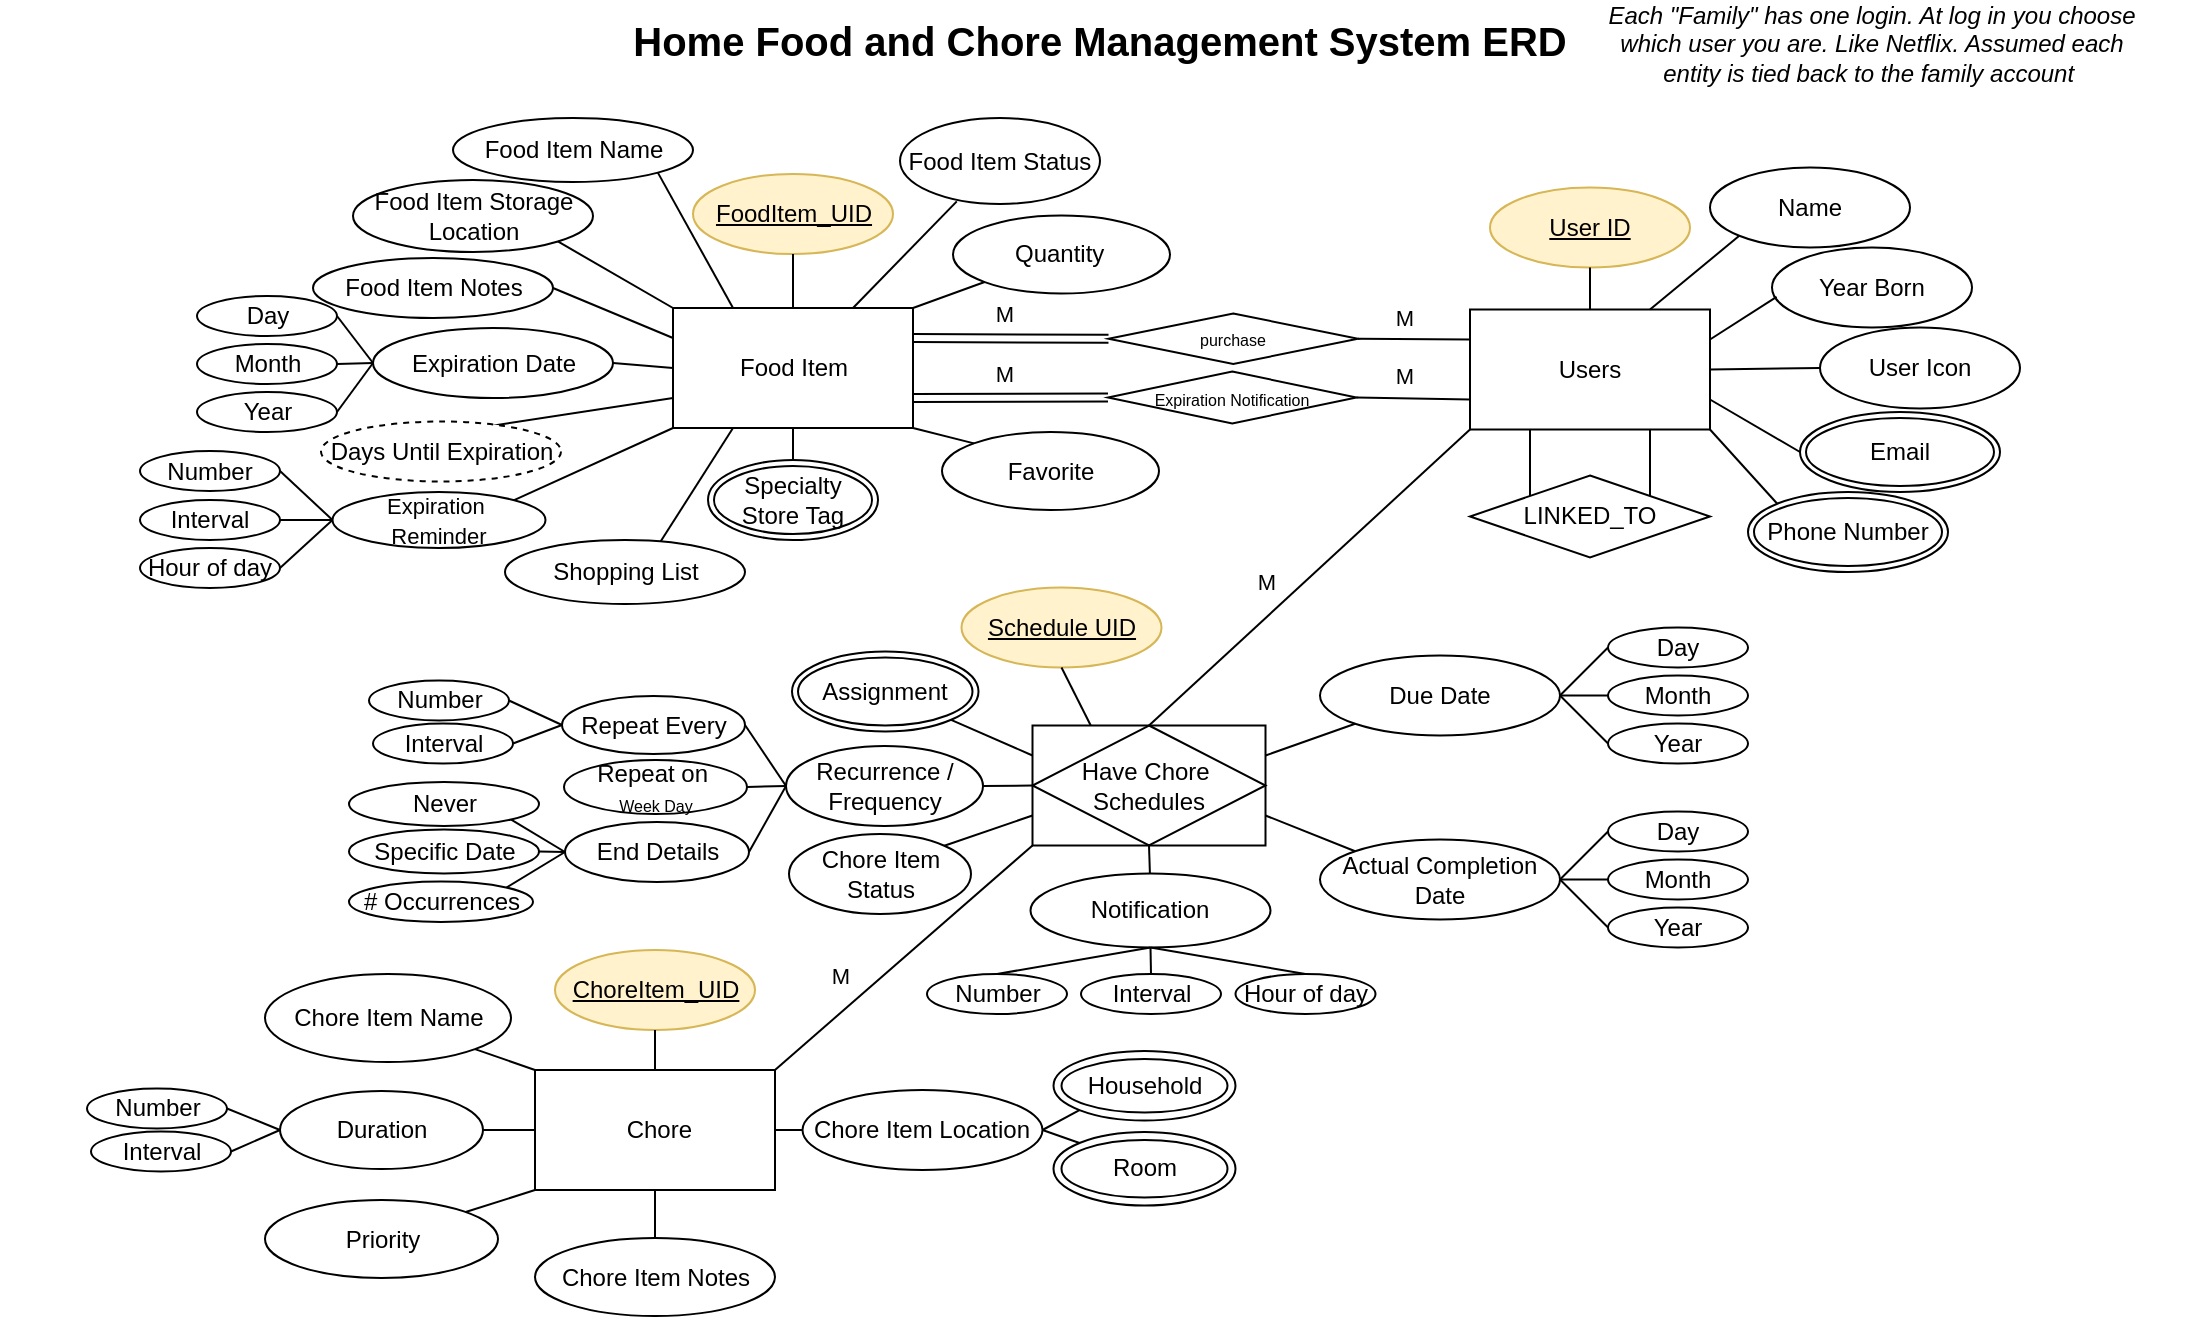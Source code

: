 <mxfile version="26.0.16">
  <diagram id="R2lEEEUBdFMjLlhIrx00" name="Page-1">
    <mxGraphModel dx="1320" dy="673" grid="1" gridSize="10" guides="1" tooltips="1" connect="1" arrows="1" fold="1" page="1" pageScale="1" pageWidth="1100" pageHeight="850" math="0" shadow="0" extFonts="Permanent Marker^https://fonts.googleapis.com/css?family=Permanent+Marker">
      <root>
        <mxCell id="0" />
        <mxCell id="1" parent="0" />
        <mxCell id="Y8iWRsaKwTW52933uygh-1" value="Home Food and Chore Management System ERD" style="text;whiteSpace=wrap;fontStyle=1;fontSize=20;align=center;" vertex="1" parent="1">
          <mxGeometry y="20" width="1100" height="40" as="geometry" />
        </mxCell>
        <mxCell id="Y8iWRsaKwTW52933uygh-3" value="&amp;nbsp;Chore" style="rounded=0;whiteSpace=wrap;html=1;" vertex="1" parent="1">
          <mxGeometry x="267.5" y="553" width="120" height="60" as="geometry" />
        </mxCell>
        <mxCell id="Y8iWRsaKwTW52933uygh-4" value="Expiration Date" style="ellipse;whiteSpace=wrap;html=1;" vertex="1" parent="1">
          <mxGeometry x="186.5" y="182" width="120" height="35" as="geometry" />
        </mxCell>
        <mxCell id="Y8iWRsaKwTW52933uygh-5" value="Day" style="ellipse;whiteSpace=wrap;html=1;" vertex="1" parent="1">
          <mxGeometry x="98.5" y="166" width="70" height="20" as="geometry" />
        </mxCell>
        <mxCell id="Y8iWRsaKwTW52933uygh-6" value="Month" style="ellipse;whiteSpace=wrap;html=1;" vertex="1" parent="1">
          <mxGeometry x="98.5" y="190" width="70" height="20" as="geometry" />
        </mxCell>
        <mxCell id="Y8iWRsaKwTW52933uygh-7" value="Year" style="ellipse;whiteSpace=wrap;html=1;" vertex="1" parent="1">
          <mxGeometry x="98.5" y="214" width="70" height="20" as="geometry" />
        </mxCell>
        <mxCell id="Y8iWRsaKwTW52933uygh-11" value="" style="endArrow=none;html=1;rounded=0;exitX=0;exitY=0.5;exitDx=0;exitDy=0;entryX=1;entryY=0.5;entryDx=0;entryDy=0;" edge="1" parent="1" source="Y8iWRsaKwTW52933uygh-4" target="Y8iWRsaKwTW52933uygh-5">
          <mxGeometry width="50" height="50" relative="1" as="geometry">
            <mxPoint x="16.5" y="237" as="sourcePoint" />
            <mxPoint x="36.5" y="222" as="targetPoint" />
          </mxGeometry>
        </mxCell>
        <mxCell id="Y8iWRsaKwTW52933uygh-12" value="" style="endArrow=none;html=1;rounded=0;exitX=0;exitY=0.5;exitDx=0;exitDy=0;entryX=1;entryY=0.5;entryDx=0;entryDy=0;" edge="1" parent="1" source="Y8iWRsaKwTW52933uygh-4" target="Y8iWRsaKwTW52933uygh-7">
          <mxGeometry width="50" height="50" relative="1" as="geometry">
            <mxPoint x="-3.5" y="287" as="sourcePoint" />
            <mxPoint x="16.5" y="262" as="targetPoint" />
          </mxGeometry>
        </mxCell>
        <mxCell id="Y8iWRsaKwTW52933uygh-13" value="" style="endArrow=none;html=1;rounded=0;exitX=0;exitY=0.5;exitDx=0;exitDy=0;entryX=1;entryY=0.5;entryDx=0;entryDy=0;" edge="1" parent="1" source="Y8iWRsaKwTW52933uygh-4" target="Y8iWRsaKwTW52933uygh-6">
          <mxGeometry width="50" height="50" relative="1" as="geometry">
            <mxPoint x="36.5" y="262" as="sourcePoint" />
            <mxPoint x="56.5" y="237" as="targetPoint" />
          </mxGeometry>
        </mxCell>
        <mxCell id="Y8iWRsaKwTW52933uygh-14" value="Food Item Storage Location" style="ellipse;whiteSpace=wrap;html=1;" vertex="1" parent="1">
          <mxGeometry x="176.5" y="108" width="120" height="36" as="geometry" />
        </mxCell>
        <mxCell id="Y8iWRsaKwTW52933uygh-15" value="Food Item Name" style="ellipse;whiteSpace=wrap;html=1;" vertex="1" parent="1">
          <mxGeometry x="226.5" y="77" width="120" height="32" as="geometry" />
        </mxCell>
        <mxCell id="Y8iWRsaKwTW52933uygh-16" value="Food Item" style="rounded=0;whiteSpace=wrap;html=1;" vertex="1" parent="1">
          <mxGeometry x="336.5" y="172" width="120" height="60" as="geometry" />
        </mxCell>
        <mxCell id="Y8iWRsaKwTW52933uygh-17" value="Food Item Status" style="ellipse;whiteSpace=wrap;html=1;" vertex="1" parent="1">
          <mxGeometry x="450" y="77" width="100" height="43" as="geometry" />
        </mxCell>
        <mxCell id="Y8iWRsaKwTW52933uygh-25" value="Chore Item Location" style="ellipse;whiteSpace=wrap;html=1;" vertex="1" parent="1">
          <mxGeometry x="401.25" y="563" width="120" height="40" as="geometry" />
        </mxCell>
        <mxCell id="Y8iWRsaKwTW52933uygh-26" value="Chore Item Name" style="ellipse;whiteSpace=wrap;html=1;" vertex="1" parent="1">
          <mxGeometry x="132.5" y="505" width="123" height="44" as="geometry" />
        </mxCell>
        <mxCell id="Y8iWRsaKwTW52933uygh-29" value="Recurrence / Frequency" style="ellipse;whiteSpace=wrap;html=1;" vertex="1" parent="1">
          <mxGeometry x="393" y="391" width="98.5" height="40" as="geometry" />
        </mxCell>
        <mxCell id="Y8iWRsaKwTW52933uygh-30" value="Chore Item Notes" style="ellipse;whiteSpace=wrap;html=1;" vertex="1" parent="1">
          <mxGeometry x="267.5" y="637" width="120" height="39" as="geometry" />
        </mxCell>
        <mxCell id="Y8iWRsaKwTW52933uygh-31" value="Food Item Notes" style="ellipse;whiteSpace=wrap;html=1;" vertex="1" parent="1">
          <mxGeometry x="156.5" y="147" width="120" height="30" as="geometry" />
        </mxCell>
        <mxCell id="Y8iWRsaKwTW52933uygh-35" value="FoodItem_UID" style="ellipse;whiteSpace=wrap;html=1;align=center;fontStyle=4;fillColor=#fff2cc;strokeColor=#d6b656;" vertex="1" parent="1">
          <mxGeometry x="346.5" y="105" width="100" height="40" as="geometry" />
        </mxCell>
        <mxCell id="Y8iWRsaKwTW52933uygh-38" value="Users" style="rounded=0;whiteSpace=wrap;html=1;" vertex="1" parent="1">
          <mxGeometry x="735" y="172.75" width="120" height="60" as="geometry" />
        </mxCell>
        <mxCell id="Y8iWRsaKwTW52933uygh-39" value="Name" style="ellipse;whiteSpace=wrap;html=1;" vertex="1" parent="1">
          <mxGeometry x="855" y="101.75" width="100" height="40" as="geometry" />
        </mxCell>
        <mxCell id="Y8iWRsaKwTW52933uygh-43" value="Year Born" style="ellipse;whiteSpace=wrap;html=1;" vertex="1" parent="1">
          <mxGeometry x="886" y="141.75" width="100" height="40" as="geometry" />
        </mxCell>
        <mxCell id="Y8iWRsaKwTW52933uygh-46" value="Phone Number" style="ellipse;shape=doubleEllipse;margin=3;whiteSpace=wrap;html=1;align=center;" vertex="1" parent="1">
          <mxGeometry x="874" y="264" width="100" height="40" as="geometry" />
        </mxCell>
        <mxCell id="Y8iWRsaKwTW52933uygh-47" value="Email" style="ellipse;shape=doubleEllipse;margin=3;whiteSpace=wrap;html=1;align=center;" vertex="1" parent="1">
          <mxGeometry x="900" y="224" width="100" height="40" as="geometry" />
        </mxCell>
        <mxCell id="Y8iWRsaKwTW52933uygh-50" value="&lt;u&gt;User ID&lt;/u&gt;" style="ellipse;whiteSpace=wrap;html=1;align=center;fillColor=#fff2cc;strokeColor=#d6b656;" vertex="1" parent="1">
          <mxGeometry x="745" y="111.75" width="100" height="40" as="geometry" />
        </mxCell>
        <mxCell id="Y8iWRsaKwTW52933uygh-53" value="" style="endArrow=none;html=1;rounded=0;exitX=0;exitY=0;exitDx=0;exitDy=0;entryX=1;entryY=1;entryDx=0;entryDy=0;" edge="1" parent="1" source="Y8iWRsaKwTW52933uygh-46" target="Y8iWRsaKwTW52933uygh-38">
          <mxGeometry width="50" height="50" relative="1" as="geometry">
            <mxPoint x="675" y="298.75" as="sourcePoint" />
            <mxPoint x="855" y="225.75" as="targetPoint" />
          </mxGeometry>
        </mxCell>
        <mxCell id="Y8iWRsaKwTW52933uygh-55" value="" style="endArrow=none;html=1;rounded=0;entryX=0.5;entryY=1;entryDx=0;entryDy=0;exitX=0.5;exitY=0;exitDx=0;exitDy=0;" edge="1" parent="1" source="Y8iWRsaKwTW52933uygh-38" target="Y8iWRsaKwTW52933uygh-50">
          <mxGeometry width="50" height="50" relative="1" as="geometry">
            <mxPoint x="665" y="218.75" as="sourcePoint" />
            <mxPoint x="715" y="168.75" as="targetPoint" />
          </mxGeometry>
        </mxCell>
        <mxCell id="Y8iWRsaKwTW52933uygh-56" value="" style="endArrow=none;html=1;rounded=0;entryX=0;entryY=1;entryDx=0;entryDy=0;exitX=0.75;exitY=0;exitDx=0;exitDy=0;" edge="1" parent="1" source="Y8iWRsaKwTW52933uygh-38" target="Y8iWRsaKwTW52933uygh-39">
          <mxGeometry width="50" height="50" relative="1" as="geometry">
            <mxPoint x="805" y="183.75" as="sourcePoint" />
            <mxPoint x="805" y="158.75" as="targetPoint" />
          </mxGeometry>
        </mxCell>
        <mxCell id="Y8iWRsaKwTW52933uygh-57" value="" style="endArrow=none;html=1;rounded=0;entryX=0.023;entryY=0.618;entryDx=0;entryDy=0;exitX=1;exitY=0.25;exitDx=0;exitDy=0;entryPerimeter=0;" edge="1" parent="1" source="Y8iWRsaKwTW52933uygh-38" target="Y8iWRsaKwTW52933uygh-43">
          <mxGeometry width="50" height="50" relative="1" as="geometry">
            <mxPoint x="815" y="193.75" as="sourcePoint" />
            <mxPoint x="815" y="168.75" as="targetPoint" />
          </mxGeometry>
        </mxCell>
        <mxCell id="Y8iWRsaKwTW52933uygh-59" value="" style="endArrow=none;html=1;rounded=0;entryX=0;entryY=0.5;entryDx=0;entryDy=0;exitX=1;exitY=0.75;exitDx=0;exitDy=0;" edge="1" parent="1" source="Y8iWRsaKwTW52933uygh-38" target="Y8iWRsaKwTW52933uygh-47">
          <mxGeometry width="50" height="50" relative="1" as="geometry">
            <mxPoint x="835" y="213.75" as="sourcePoint" />
            <mxPoint x="835" y="188.75" as="targetPoint" />
            <Array as="points" />
          </mxGeometry>
        </mxCell>
        <mxCell id="Y8iWRsaKwTW52933uygh-61" value="&lt;font style=&quot;font-size: 8px;&quot;&gt;purchase&lt;/font&gt;" style="shape=rhombus;perimeter=rhombusPerimeter;whiteSpace=wrap;html=1;align=center;" vertex="1" parent="1">
          <mxGeometry x="554.25" y="174.75" width="124.75" height="25.25" as="geometry" />
        </mxCell>
        <mxCell id="Y8iWRsaKwTW52933uygh-62" value="Quantity&amp;nbsp;" style="ellipse;whiteSpace=wrap;html=1;" vertex="1" parent="1">
          <mxGeometry x="476.5" y="125.75" width="108.5" height="39" as="geometry" />
        </mxCell>
        <mxCell id="Y8iWRsaKwTW52933uygh-63" value="" style="endArrow=none;html=1;rounded=0;entryX=1;entryY=1;entryDx=0;entryDy=0;exitX=0.25;exitY=0;exitDx=0;exitDy=0;" edge="1" parent="1" source="Y8iWRsaKwTW52933uygh-16" target="Y8iWRsaKwTW52933uygh-15">
          <mxGeometry width="50" height="50" relative="1" as="geometry">
            <mxPoint x="-53.5" y="227" as="sourcePoint" />
            <mxPoint x="-3.5" y="177" as="targetPoint" />
          </mxGeometry>
        </mxCell>
        <mxCell id="Y8iWRsaKwTW52933uygh-64" value="" style="endArrow=none;html=1;rounded=0;entryX=0.5;entryY=1;entryDx=0;entryDy=0;exitX=0.5;exitY=0;exitDx=0;exitDy=0;" edge="1" parent="1" source="Y8iWRsaKwTW52933uygh-16" target="Y8iWRsaKwTW52933uygh-35">
          <mxGeometry width="50" height="50" relative="1" as="geometry">
            <mxPoint x="396.5" y="170" as="sourcePoint" />
            <mxPoint x="396.5" y="145" as="targetPoint" />
          </mxGeometry>
        </mxCell>
        <mxCell id="Y8iWRsaKwTW52933uygh-65" value="" style="endArrow=none;html=1;rounded=0;entryX=1;entryY=0.5;entryDx=0;entryDy=0;exitX=0;exitY=0.5;exitDx=0;exitDy=0;" edge="1" parent="1" source="Y8iWRsaKwTW52933uygh-16" target="Y8iWRsaKwTW52933uygh-4">
          <mxGeometry width="50" height="50" relative="1" as="geometry">
            <mxPoint x="36.5" y="247" as="sourcePoint" />
            <mxPoint x="86.5" y="197" as="targetPoint" />
          </mxGeometry>
        </mxCell>
        <mxCell id="Y8iWRsaKwTW52933uygh-66" value="" style="endArrow=none;html=1;rounded=0;entryX=0.284;entryY=0.969;entryDx=0;entryDy=0;exitX=0.75;exitY=0;exitDx=0;exitDy=0;entryPerimeter=0;" edge="1" parent="1" source="Y8iWRsaKwTW52933uygh-16" target="Y8iWRsaKwTW52933uygh-17">
          <mxGeometry width="50" height="50" relative="1" as="geometry">
            <mxPoint x="456.5" y="167" as="sourcePoint" />
            <mxPoint x="446.5" y="257" as="targetPoint" />
          </mxGeometry>
        </mxCell>
        <mxCell id="Y8iWRsaKwTW52933uygh-67" value="" style="endArrow=none;html=1;rounded=0;exitX=1;exitY=0.5;exitDx=0;exitDy=0;entryX=0;entryY=0.25;entryDx=0;entryDy=0;" edge="1" parent="1" source="Y8iWRsaKwTW52933uygh-31" target="Y8iWRsaKwTW52933uygh-16">
          <mxGeometry width="50" height="50" relative="1" as="geometry">
            <mxPoint x="256.5" y="327" as="sourcePoint" />
            <mxPoint x="306.5" y="277" as="targetPoint" />
          </mxGeometry>
        </mxCell>
        <mxCell id="Y8iWRsaKwTW52933uygh-68" value="" style="endArrow=none;html=1;rounded=0;exitX=1;exitY=1;exitDx=0;exitDy=0;entryX=0;entryY=0;entryDx=0;entryDy=0;" edge="1" parent="1" source="Y8iWRsaKwTW52933uygh-14" target="Y8iWRsaKwTW52933uygh-16">
          <mxGeometry width="50" height="50" relative="1" as="geometry">
            <mxPoint x="246.5" y="317" as="sourcePoint" />
            <mxPoint x="296.5" y="267" as="targetPoint" />
          </mxGeometry>
        </mxCell>
        <mxCell id="Y8iWRsaKwTW52933uygh-71" value="ChoreItem_UID" style="ellipse;whiteSpace=wrap;html=1;align=center;fontStyle=4;fillColor=#fff2cc;strokeColor=#d6b656;" vertex="1" parent="1">
          <mxGeometry x="277.5" y="493" width="100" height="40" as="geometry" />
        </mxCell>
        <mxCell id="Y8iWRsaKwTW52933uygh-72" value="" style="endArrow=none;html=1;rounded=0;entryX=0.5;entryY=1;entryDx=0;entryDy=0;" edge="1" parent="1" source="Y8iWRsaKwTW52933uygh-3" target="Y8iWRsaKwTW52933uygh-71">
          <mxGeometry width="50" height="50" relative="1" as="geometry">
            <mxPoint x="12.5" y="625" as="sourcePoint" />
            <mxPoint x="62.5" y="575" as="targetPoint" />
          </mxGeometry>
        </mxCell>
        <mxCell id="Y8iWRsaKwTW52933uygh-74" value="Due Date" style="ellipse;whiteSpace=wrap;html=1;" vertex="1" parent="1">
          <mxGeometry x="660" y="345.75" width="120" height="40" as="geometry" />
        </mxCell>
        <mxCell id="Y8iWRsaKwTW52933uygh-75" value="Day" style="ellipse;whiteSpace=wrap;html=1;" vertex="1" parent="1">
          <mxGeometry x="804" y="331.75" width="70" height="20" as="geometry" />
        </mxCell>
        <mxCell id="Y8iWRsaKwTW52933uygh-76" value="Month" style="ellipse;whiteSpace=wrap;html=1;" vertex="1" parent="1">
          <mxGeometry x="804" y="355.75" width="70" height="20" as="geometry" />
        </mxCell>
        <mxCell id="Y8iWRsaKwTW52933uygh-77" value="Year" style="ellipse;whiteSpace=wrap;html=1;" vertex="1" parent="1">
          <mxGeometry x="804" y="379.75" width="70" height="20" as="geometry" />
        </mxCell>
        <mxCell id="Y8iWRsaKwTW52933uygh-78" value="" style="endArrow=none;html=1;rounded=0;exitX=1;exitY=0.5;exitDx=0;exitDy=0;entryX=0;entryY=0.5;entryDx=0;entryDy=0;" edge="1" parent="1" source="Y8iWRsaKwTW52933uygh-74" target="Y8iWRsaKwTW52933uygh-75">
          <mxGeometry width="50" height="50" relative="1" as="geometry">
            <mxPoint x="723" y="449" as="sourcePoint" />
            <mxPoint x="573" y="429" as="targetPoint" />
          </mxGeometry>
        </mxCell>
        <mxCell id="Y8iWRsaKwTW52933uygh-79" value="" style="endArrow=none;html=1;rounded=0;entryX=0;entryY=0.5;entryDx=0;entryDy=0;exitX=1;exitY=0.5;exitDx=0;exitDy=0;" edge="1" parent="1" source="Y8iWRsaKwTW52933uygh-74" target="Y8iWRsaKwTW52933uygh-77">
          <mxGeometry width="50" height="50" relative="1" as="geometry">
            <mxPoint x="723.5" y="488" as="sourcePoint" />
            <mxPoint x="553" y="469" as="targetPoint" />
          </mxGeometry>
        </mxCell>
        <mxCell id="Y8iWRsaKwTW52933uygh-80" value="" style="endArrow=none;html=1;rounded=0;exitX=1;exitY=0.5;exitDx=0;exitDy=0;entryX=0;entryY=0.5;entryDx=0;entryDy=0;" edge="1" parent="1" source="Y8iWRsaKwTW52933uygh-74" target="Y8iWRsaKwTW52933uygh-76">
          <mxGeometry width="50" height="50" relative="1" as="geometry">
            <mxPoint x="723" y="449" as="sourcePoint" />
            <mxPoint x="593" y="444" as="targetPoint" />
          </mxGeometry>
        </mxCell>
        <mxCell id="Y8iWRsaKwTW52933uygh-81" value="" style="endArrow=none;html=1;rounded=0;entryX=0;entryY=0;entryDx=0;entryDy=0;exitX=1;exitY=1;exitDx=0;exitDy=0;" edge="1" parent="1" source="Y8iWRsaKwTW52933uygh-26" target="Y8iWRsaKwTW52933uygh-3">
          <mxGeometry width="50" height="50" relative="1" as="geometry">
            <mxPoint x="32.5" y="615" as="sourcePoint" />
            <mxPoint x="82.5" y="565" as="targetPoint" />
          </mxGeometry>
        </mxCell>
        <mxCell id="Y8iWRsaKwTW52933uygh-82" value="" style="endArrow=none;html=1;rounded=0;entryX=0;entryY=0.5;entryDx=0;entryDy=0;exitX=1;exitY=0.5;exitDx=0;exitDy=0;" edge="1" parent="1" source="Y8iWRsaKwTW52933uygh-205" target="Y8iWRsaKwTW52933uygh-3">
          <mxGeometry width="50" height="50" relative="1" as="geometry">
            <mxPoint x="222.5" y="605" as="sourcePoint" />
            <mxPoint x="92.5" y="575" as="targetPoint" />
          </mxGeometry>
        </mxCell>
        <mxCell id="Y8iWRsaKwTW52933uygh-83" value="" style="endArrow=none;html=1;rounded=0;entryX=0;entryY=1;entryDx=0;entryDy=0;" edge="1" parent="1" source="Y8iWRsaKwTW52933uygh-214" target="Y8iWRsaKwTW52933uygh-3">
          <mxGeometry width="50" height="50" relative="1" as="geometry">
            <mxPoint x="222.5" y="654.5" as="sourcePoint" />
            <mxPoint x="272.5" y="655" as="targetPoint" />
          </mxGeometry>
        </mxCell>
        <mxCell id="Y8iWRsaKwTW52933uygh-106" value="Specialty Store Tag" style="ellipse;shape=doubleEllipse;margin=3;whiteSpace=wrap;html=1;align=center;" vertex="1" parent="1">
          <mxGeometry x="354" y="248" width="85" height="40" as="geometry" />
        </mxCell>
        <mxCell id="Y8iWRsaKwTW52933uygh-110" value="LINKED_TO" style="shape=rhombus;perimeter=rhombusPerimeter;whiteSpace=wrap;html=1;align=center;" vertex="1" parent="1">
          <mxGeometry x="735" y="255.75" width="120" height="41" as="geometry" />
        </mxCell>
        <mxCell id="Y8iWRsaKwTW52933uygh-111" value="" style="endArrow=none;html=1;rounded=0;entryX=0.25;entryY=1;entryDx=0;entryDy=0;exitX=0;exitY=0;exitDx=0;exitDy=0;" edge="1" parent="1" source="Y8iWRsaKwTW52933uygh-110" target="Y8iWRsaKwTW52933uygh-38">
          <mxGeometry width="50" height="50" relative="1" as="geometry">
            <mxPoint x="675" y="391.75" as="sourcePoint" />
            <mxPoint x="725" y="341.75" as="targetPoint" />
          </mxGeometry>
        </mxCell>
        <mxCell id="Y8iWRsaKwTW52933uygh-112" value="" style="endArrow=none;html=1;rounded=0;entryX=0.75;entryY=1;entryDx=0;entryDy=0;exitX=1;exitY=0;exitDx=0;exitDy=0;" edge="1" parent="1" source="Y8iWRsaKwTW52933uygh-110" target="Y8iWRsaKwTW52933uygh-38">
          <mxGeometry width="50" height="50" relative="1" as="geometry">
            <mxPoint x="805" y="308.25" as="sourcePoint" />
            <mxPoint x="805" y="255.25" as="targetPoint" />
          </mxGeometry>
        </mxCell>
        <mxCell id="Y8iWRsaKwTW52933uygh-123" value="" style="endArrow=none;html=1;rounded=0;entryX=0;entryY=1;entryDx=0;entryDy=0;exitX=0.5;exitY=0;exitDx=0;exitDy=0;" edge="1" parent="1" source="Y8iWRsaKwTW52933uygh-135" target="Y8iWRsaKwTW52933uygh-38">
          <mxGeometry width="50" height="50" relative="1" as="geometry">
            <mxPoint x="644" y="329" as="sourcePoint" />
            <mxPoint x="546.5" y="188" as="targetPoint" />
          </mxGeometry>
        </mxCell>
        <mxCell id="Y8iWRsaKwTW52933uygh-322" value="M" style="edgeLabel;html=1;align=center;verticalAlign=middle;resizable=0;points=[];" vertex="1" connectable="0" parent="Y8iWRsaKwTW52933uygh-123">
          <mxGeometry x="-0.209" y="2" relative="1" as="geometry">
            <mxPoint x="-4" y="-12" as="offset" />
          </mxGeometry>
        </mxCell>
        <mxCell id="Y8iWRsaKwTW52933uygh-125" value="" style="endArrow=none;html=1;rounded=0;entryX=0;entryY=0.25;entryDx=0;entryDy=0;exitX=1;exitY=0.5;exitDx=0;exitDy=0;" edge="1" parent="1" source="Y8iWRsaKwTW52933uygh-61" target="Y8iWRsaKwTW52933uygh-38">
          <mxGeometry width="50" height="50" relative="1" as="geometry">
            <mxPoint x="685" y="200.75" as="sourcePoint" />
            <mxPoint x="735" y="201.75" as="targetPoint" />
          </mxGeometry>
        </mxCell>
        <mxCell id="Y8iWRsaKwTW52933uygh-237" value="M" style="edgeLabel;html=1;align=center;verticalAlign=middle;resizable=0;points=[];" vertex="1" connectable="0" parent="Y8iWRsaKwTW52933uygh-125">
          <mxGeometry x="-0.184" y="1" relative="1" as="geometry">
            <mxPoint y="-10" as="offset" />
          </mxGeometry>
        </mxCell>
        <mxCell id="Y8iWRsaKwTW52933uygh-126" value="Repeat on&amp;nbsp;&lt;div&gt;&lt;font style=&quot;font-size: 8px;&quot;&gt;Week Day&lt;/font&gt;&lt;/div&gt;" style="ellipse;whiteSpace=wrap;html=1;" vertex="1" parent="1">
          <mxGeometry x="282" y="398" width="91.5" height="27" as="geometry" />
        </mxCell>
        <mxCell id="Y8iWRsaKwTW52933uygh-128" value="Assignment" style="ellipse;shape=doubleEllipse;margin=3;whiteSpace=wrap;html=1;align=center;" vertex="1" parent="1">
          <mxGeometry x="396" y="343.75" width="93.25" height="40" as="geometry" />
        </mxCell>
        <mxCell id="Y8iWRsaKwTW52933uygh-129" value="" style="endArrow=none;html=1;rounded=0;entryX=0;entryY=0.75;entryDx=0;entryDy=0;exitX=0.707;exitY=0.075;exitDx=0;exitDy=0;exitPerimeter=0;" edge="1" parent="1" source="Y8iWRsaKwTW52933uygh-329" target="Y8iWRsaKwTW52933uygh-16">
          <mxGeometry width="50" height="50" relative="1" as="geometry">
            <mxPoint x="250" y="230" as="sourcePoint" />
            <mxPoint x="546.5" y="267" as="targetPoint" />
          </mxGeometry>
        </mxCell>
        <mxCell id="Y8iWRsaKwTW52933uygh-130" value="" style="endArrow=none;html=1;rounded=0;entryX=0;entryY=1;entryDx=0;entryDy=0;exitX=1;exitY=0;exitDx=0;exitDy=0;" edge="1" parent="1" source="Y8iWRsaKwTW52933uygh-327" target="Y8iWRsaKwTW52933uygh-16">
          <mxGeometry width="50" height="50" relative="1" as="geometry">
            <mxPoint x="262.78" y="263.3" as="sourcePoint" />
            <mxPoint x="336.5" y="337" as="targetPoint" />
          </mxGeometry>
        </mxCell>
        <mxCell id="Y8iWRsaKwTW52933uygh-131" value="" style="endArrow=none;html=1;rounded=0;entryX=0.25;entryY=1;entryDx=0;entryDy=0;exitX=0.637;exitY=0.091;exitDx=0;exitDy=0;exitPerimeter=0;" edge="1" parent="1" source="Y8iWRsaKwTW52933uygh-350" target="Y8iWRsaKwTW52933uygh-16">
          <mxGeometry width="50" height="50" relative="1" as="geometry">
            <mxPoint x="318.395" y="288.61" as="sourcePoint" />
            <mxPoint x="446.5" y="277" as="targetPoint" />
          </mxGeometry>
        </mxCell>
        <mxCell id="Y8iWRsaKwTW52933uygh-132" value="" style="endArrow=none;html=1;rounded=0;exitX=0.5;exitY=0;exitDx=0;exitDy=0;entryX=0.5;entryY=1;entryDx=0;entryDy=0;" edge="1" parent="1" source="Y8iWRsaKwTW52933uygh-106" target="Y8iWRsaKwTW52933uygh-16">
          <mxGeometry width="50" height="50" relative="1" as="geometry">
            <mxPoint x="516.5" y="327" as="sourcePoint" />
            <mxPoint x="566.5" y="277" as="targetPoint" />
          </mxGeometry>
        </mxCell>
        <mxCell id="Y8iWRsaKwTW52933uygh-133" value="" style="endArrow=none;html=1;rounded=0;exitX=1;exitY=0;exitDx=0;exitDy=0;" edge="1" parent="1" source="Y8iWRsaKwTW52933uygh-16" target="Y8iWRsaKwTW52933uygh-62">
          <mxGeometry width="50" height="50" relative="1" as="geometry">
            <mxPoint x="526.5" y="237" as="sourcePoint" />
            <mxPoint x="576.5" y="187" as="targetPoint" />
          </mxGeometry>
        </mxCell>
        <mxCell id="Y8iWRsaKwTW52933uygh-135" value="Have Chore&amp;nbsp;&lt;div&gt;Schedules&lt;/div&gt;" style="shape=associativeEntity;whiteSpace=wrap;html=1;align=center;" vertex="1" parent="1">
          <mxGeometry x="516.25" y="380.75" width="116.5" height="60" as="geometry" />
        </mxCell>
        <mxCell id="Y8iWRsaKwTW52933uygh-139" value="" style="endArrow=none;html=1;rounded=0;entryX=0;entryY=1;entryDx=0;entryDy=0;exitX=1;exitY=0;exitDx=0;exitDy=0;" edge="1" parent="1" source="Y8iWRsaKwTW52933uygh-3" target="Y8iWRsaKwTW52933uygh-135">
          <mxGeometry width="50" height="50" relative="1" as="geometry">
            <mxPoint x="434" y="505" as="sourcePoint" />
            <mxPoint x="517.25" y="408.75" as="targetPoint" />
          </mxGeometry>
        </mxCell>
        <mxCell id="Y8iWRsaKwTW52933uygh-323" value="M" style="edgeLabel;html=1;align=center;verticalAlign=middle;resizable=0;points=[];" vertex="1" connectable="0" parent="Y8iWRsaKwTW52933uygh-139">
          <mxGeometry x="-0.253" relative="1" as="geometry">
            <mxPoint x="-16" y="-5" as="offset" />
          </mxGeometry>
        </mxCell>
        <mxCell id="Y8iWRsaKwTW52933uygh-156" value="Actual Completion Date" style="ellipse;whiteSpace=wrap;html=1;" vertex="1" parent="1">
          <mxGeometry x="660" y="437.75" width="120" height="40" as="geometry" />
        </mxCell>
        <mxCell id="Y8iWRsaKwTW52933uygh-157" value="Day" style="ellipse;whiteSpace=wrap;html=1;" vertex="1" parent="1">
          <mxGeometry x="804" y="423.75" width="70" height="20" as="geometry" />
        </mxCell>
        <mxCell id="Y8iWRsaKwTW52933uygh-158" value="Month" style="ellipse;whiteSpace=wrap;html=1;" vertex="1" parent="1">
          <mxGeometry x="804" y="447.75" width="70" height="20" as="geometry" />
        </mxCell>
        <mxCell id="Y8iWRsaKwTW52933uygh-159" value="Year" style="ellipse;whiteSpace=wrap;html=1;" vertex="1" parent="1">
          <mxGeometry x="804" y="471.75" width="70" height="20" as="geometry" />
        </mxCell>
        <mxCell id="Y8iWRsaKwTW52933uygh-160" value="" style="endArrow=none;html=1;rounded=0;exitX=1;exitY=0.5;exitDx=0;exitDy=0;entryX=0;entryY=0.5;entryDx=0;entryDy=0;" edge="1" parent="1" source="Y8iWRsaKwTW52933uygh-156" target="Y8iWRsaKwTW52933uygh-157">
          <mxGeometry width="50" height="50" relative="1" as="geometry">
            <mxPoint x="737.5" y="525.75" as="sourcePoint" />
            <mxPoint x="587.5" y="505.75" as="targetPoint" />
          </mxGeometry>
        </mxCell>
        <mxCell id="Y8iWRsaKwTW52933uygh-161" value="" style="endArrow=none;html=1;rounded=0;entryX=0;entryY=0.5;entryDx=0;entryDy=0;exitX=1;exitY=0.5;exitDx=0;exitDy=0;" edge="1" parent="1" source="Y8iWRsaKwTW52933uygh-156" target="Y8iWRsaKwTW52933uygh-159">
          <mxGeometry width="50" height="50" relative="1" as="geometry">
            <mxPoint x="738" y="564.75" as="sourcePoint" />
            <mxPoint x="567.5" y="545.75" as="targetPoint" />
          </mxGeometry>
        </mxCell>
        <mxCell id="Y8iWRsaKwTW52933uygh-162" value="" style="endArrow=none;html=1;rounded=0;exitX=1;exitY=0.5;exitDx=0;exitDy=0;entryX=0;entryY=0.5;entryDx=0;entryDy=0;" edge="1" parent="1" source="Y8iWRsaKwTW52933uygh-156" target="Y8iWRsaKwTW52933uygh-158">
          <mxGeometry width="50" height="50" relative="1" as="geometry">
            <mxPoint x="737.5" y="525.75" as="sourcePoint" />
            <mxPoint x="607.5" y="520.75" as="targetPoint" />
          </mxGeometry>
        </mxCell>
        <mxCell id="Y8iWRsaKwTW52933uygh-163" value="Repeat Every" style="ellipse;whiteSpace=wrap;html=1;" vertex="1" parent="1">
          <mxGeometry x="281" y="366" width="91.5" height="29" as="geometry" />
        </mxCell>
        <mxCell id="Y8iWRsaKwTW52933uygh-165" value="Number" style="ellipse;whiteSpace=wrap;html=1;" vertex="1" parent="1">
          <mxGeometry x="184.5" y="358.25" width="70" height="20" as="geometry" />
        </mxCell>
        <mxCell id="Y8iWRsaKwTW52933uygh-166" value="Interval" style="ellipse;whiteSpace=wrap;html=1;" vertex="1" parent="1">
          <mxGeometry x="186.5" y="379.75" width="70" height="20" as="geometry" />
        </mxCell>
        <mxCell id="Y8iWRsaKwTW52933uygh-167" value="" style="endArrow=none;html=1;rounded=0;entryX=0;entryY=0.5;entryDx=0;entryDy=0;exitX=1;exitY=0.5;exitDx=0;exitDy=0;" edge="1" parent="1" source="Y8iWRsaKwTW52933uygh-165" target="Y8iWRsaKwTW52933uygh-163">
          <mxGeometry width="50" height="50" relative="1" as="geometry">
            <mxPoint x="194" y="527" as="sourcePoint" />
            <mxPoint x="244" y="477" as="targetPoint" />
          </mxGeometry>
        </mxCell>
        <mxCell id="Y8iWRsaKwTW52933uygh-168" value="" style="endArrow=none;html=1;rounded=0;entryX=0;entryY=0.5;entryDx=0;entryDy=0;exitX=1;exitY=0.5;exitDx=0;exitDy=0;" edge="1" parent="1" source="Y8iWRsaKwTW52933uygh-166" target="Y8iWRsaKwTW52933uygh-163">
          <mxGeometry width="50" height="50" relative="1" as="geometry">
            <mxPoint x="274" y="507" as="sourcePoint" />
            <mxPoint x="324" y="457" as="targetPoint" />
          </mxGeometry>
        </mxCell>
        <mxCell id="Y8iWRsaKwTW52933uygh-169" value="" style="endArrow=none;html=1;rounded=0;entryX=0;entryY=0.5;entryDx=0;entryDy=0;exitX=1;exitY=0.5;exitDx=0;exitDy=0;" edge="1" parent="1" source="Y8iWRsaKwTW52933uygh-163" target="Y8iWRsaKwTW52933uygh-29">
          <mxGeometry width="50" height="50" relative="1" as="geometry">
            <mxPoint x="354" y="497" as="sourcePoint" />
            <mxPoint x="404" y="447" as="targetPoint" />
          </mxGeometry>
        </mxCell>
        <mxCell id="Y8iWRsaKwTW52933uygh-170" value="" style="endArrow=none;html=1;rounded=0;entryX=0;entryY=0.5;entryDx=0;entryDy=0;exitX=1;exitY=0.5;exitDx=0;exitDy=0;" edge="1" parent="1" source="Y8iWRsaKwTW52933uygh-126" target="Y8iWRsaKwTW52933uygh-29">
          <mxGeometry width="50" height="50" relative="1" as="geometry">
            <mxPoint x="284" y="507" as="sourcePoint" />
            <mxPoint x="334" y="457" as="targetPoint" />
          </mxGeometry>
        </mxCell>
        <mxCell id="Y8iWRsaKwTW52933uygh-171" value="End Details" style="ellipse;whiteSpace=wrap;html=1;" vertex="1" parent="1">
          <mxGeometry x="282.5" y="429" width="92" height="30" as="geometry" />
        </mxCell>
        <mxCell id="Y8iWRsaKwTW52933uygh-172" value="" style="endArrow=none;html=1;rounded=0;exitX=1;exitY=0.5;exitDx=0;exitDy=0;entryX=0;entryY=0.5;entryDx=0;entryDy=0;" edge="1" parent="1" source="Y8iWRsaKwTW52933uygh-171" target="Y8iWRsaKwTW52933uygh-29">
          <mxGeometry width="50" height="50" relative="1" as="geometry">
            <mxPoint x="394" y="487" as="sourcePoint" />
            <mxPoint x="404" y="387" as="targetPoint" />
          </mxGeometry>
        </mxCell>
        <mxCell id="Y8iWRsaKwTW52933uygh-177" value="" style="endArrow=none;html=1;rounded=0;exitX=1;exitY=0.5;exitDx=0;exitDy=0;entryX=0;entryY=0.5;entryDx=0;entryDy=0;" edge="1" parent="1" source="Y8iWRsaKwTW52933uygh-29" target="Y8iWRsaKwTW52933uygh-135">
          <mxGeometry width="50" height="50" relative="1" as="geometry">
            <mxPoint x="474" y="667" as="sourcePoint" />
            <mxPoint x="524" y="617" as="targetPoint" />
          </mxGeometry>
        </mxCell>
        <mxCell id="Y8iWRsaKwTW52933uygh-179" value="Specific Date" style="ellipse;whiteSpace=wrap;html=1;" vertex="1" parent="1">
          <mxGeometry x="174.5" y="432.75" width="95" height="22" as="geometry" />
        </mxCell>
        <mxCell id="Y8iWRsaKwTW52933uygh-196" value="# Occurrences" style="ellipse;whiteSpace=wrap;html=1;" vertex="1" parent="1">
          <mxGeometry x="174.5" y="458.75" width="92" height="20.25" as="geometry" />
        </mxCell>
        <mxCell id="Y8iWRsaKwTW52933uygh-198" value="Never" style="ellipse;whiteSpace=wrap;html=1;" vertex="1" parent="1">
          <mxGeometry x="174.5" y="409" width="95" height="22" as="geometry" />
        </mxCell>
        <mxCell id="Y8iWRsaKwTW52933uygh-199" value="" style="endArrow=none;html=1;rounded=0;exitX=1;exitY=0.5;exitDx=0;exitDy=0;entryX=0;entryY=0.5;entryDx=0;entryDy=0;" edge="1" parent="1" source="Y8iWRsaKwTW52933uygh-179" target="Y8iWRsaKwTW52933uygh-171">
          <mxGeometry width="50" height="50" relative="1" as="geometry">
            <mxPoint x="264" y="507" as="sourcePoint" />
            <mxPoint x="314" y="457" as="targetPoint" />
          </mxGeometry>
        </mxCell>
        <mxCell id="Y8iWRsaKwTW52933uygh-200" value="" style="endArrow=none;html=1;rounded=0;exitX=1;exitY=1;exitDx=0;exitDy=0;entryX=0;entryY=0.5;entryDx=0;entryDy=0;" edge="1" parent="1" source="Y8iWRsaKwTW52933uygh-198" target="Y8iWRsaKwTW52933uygh-171">
          <mxGeometry width="50" height="50" relative="1" as="geometry">
            <mxPoint x="264" y="517" as="sourcePoint" />
            <mxPoint x="314" y="467" as="targetPoint" />
          </mxGeometry>
        </mxCell>
        <mxCell id="Y8iWRsaKwTW52933uygh-201" value="" style="endArrow=none;html=1;rounded=0;exitX=1;exitY=0;exitDx=0;exitDy=0;entryX=0;entryY=0.5;entryDx=0;entryDy=0;" edge="1" parent="1" source="Y8iWRsaKwTW52933uygh-196" target="Y8iWRsaKwTW52933uygh-171">
          <mxGeometry width="50" height="50" relative="1" as="geometry">
            <mxPoint x="264" y="527" as="sourcePoint" />
            <mxPoint x="314" y="477" as="targetPoint" />
          </mxGeometry>
        </mxCell>
        <mxCell id="Y8iWRsaKwTW52933uygh-202" value="Notification" style="ellipse;whiteSpace=wrap;html=1;" vertex="1" parent="1">
          <mxGeometry x="515.25" y="454.75" width="120" height="37" as="geometry" />
        </mxCell>
        <mxCell id="Y8iWRsaKwTW52933uygh-203" value="" style="endArrow=none;html=1;rounded=0;exitX=1;exitY=0.25;exitDx=0;exitDy=0;entryX=0;entryY=1;entryDx=0;entryDy=0;" edge="1" parent="1" source="Y8iWRsaKwTW52933uygh-135" target="Y8iWRsaKwTW52933uygh-74">
          <mxGeometry width="50" height="50" relative="1" as="geometry">
            <mxPoint x="574" y="587" as="sourcePoint" />
            <mxPoint x="624" y="537" as="targetPoint" />
          </mxGeometry>
        </mxCell>
        <mxCell id="Y8iWRsaKwTW52933uygh-204" value="" style="endArrow=none;html=1;rounded=0;exitX=1;exitY=0.75;exitDx=0;exitDy=0;entryX=0;entryY=0;entryDx=0;entryDy=0;" edge="1" parent="1" source="Y8iWRsaKwTW52933uygh-135" target="Y8iWRsaKwTW52933uygh-156">
          <mxGeometry width="50" height="50" relative="1" as="geometry">
            <mxPoint x="644" y="406" as="sourcePoint" />
            <mxPoint x="688" y="390" as="targetPoint" />
          </mxGeometry>
        </mxCell>
        <mxCell id="Y8iWRsaKwTW52933uygh-205" value="Duration" style="ellipse;whiteSpace=wrap;html=1;" vertex="1" parent="1">
          <mxGeometry x="140" y="563.5" width="101.5" height="39" as="geometry" />
        </mxCell>
        <mxCell id="Y8iWRsaKwTW52933uygh-206" value="Number" style="ellipse;whiteSpace=wrap;html=1;" vertex="1" parent="1">
          <mxGeometry x="463.5" y="505" width="70" height="20" as="geometry" />
        </mxCell>
        <mxCell id="Y8iWRsaKwTW52933uygh-207" value="Interval" style="ellipse;whiteSpace=wrap;html=1;" vertex="1" parent="1">
          <mxGeometry x="540.5" y="505" width="70" height="20" as="geometry" />
        </mxCell>
        <mxCell id="Y8iWRsaKwTW52933uygh-209" value="Hour of day" style="ellipse;whiteSpace=wrap;html=1;" vertex="1" parent="1">
          <mxGeometry x="617.75" y="505" width="70" height="20" as="geometry" />
        </mxCell>
        <mxCell id="Y8iWRsaKwTW52933uygh-210" value="" style="endArrow=none;html=1;rounded=0;entryX=0.5;entryY=1;entryDx=0;entryDy=0;" edge="1" parent="1" source="Y8iWRsaKwTW52933uygh-202" target="Y8iWRsaKwTW52933uygh-135">
          <mxGeometry width="50" height="50" relative="1" as="geometry">
            <mxPoint x="664" y="627" as="sourcePoint" />
            <mxPoint x="714" y="577" as="targetPoint" />
          </mxGeometry>
        </mxCell>
        <mxCell id="Y8iWRsaKwTW52933uygh-212" value="Favorite" style="ellipse;whiteSpace=wrap;html=1;" vertex="1" parent="1">
          <mxGeometry x="471" y="234" width="108.5" height="39" as="geometry" />
        </mxCell>
        <mxCell id="Y8iWRsaKwTW52933uygh-213" value="" style="endArrow=none;html=1;rounded=0;exitX=1;exitY=1;exitDx=0;exitDy=0;entryX=0;entryY=0;entryDx=0;entryDy=0;" edge="1" parent="1" source="Y8iWRsaKwTW52933uygh-16" target="Y8iWRsaKwTW52933uygh-212">
          <mxGeometry width="50" height="50" relative="1" as="geometry">
            <mxPoint x="605" y="280" as="sourcePoint" />
            <mxPoint x="655" y="230" as="targetPoint" />
          </mxGeometry>
        </mxCell>
        <mxCell id="Y8iWRsaKwTW52933uygh-214" value="Priority" style="ellipse;whiteSpace=wrap;html=1;" vertex="1" parent="1">
          <mxGeometry x="132.5" y="618" width="116.5" height="39" as="geometry" />
        </mxCell>
        <mxCell id="Y8iWRsaKwTW52933uygh-217" value="Number" style="ellipse;whiteSpace=wrap;html=1;" vertex="1" parent="1">
          <mxGeometry x="43.5" y="562.25" width="70" height="20" as="geometry" />
        </mxCell>
        <mxCell id="Y8iWRsaKwTW52933uygh-218" value="Interval" style="ellipse;whiteSpace=wrap;html=1;" vertex="1" parent="1">
          <mxGeometry x="45.5" y="583.75" width="70" height="20" as="geometry" />
        </mxCell>
        <mxCell id="Y8iWRsaKwTW52933uygh-219" value="" style="endArrow=none;html=1;rounded=0;entryX=0;entryY=0.5;entryDx=0;entryDy=0;exitX=1;exitY=0.5;exitDx=0;exitDy=0;" edge="1" parent="1" source="Y8iWRsaKwTW52933uygh-217" target="Y8iWRsaKwTW52933uygh-205">
          <mxGeometry width="50" height="50" relative="1" as="geometry">
            <mxPoint x="53" y="731" as="sourcePoint" />
            <mxPoint x="140" y="585" as="targetPoint" />
          </mxGeometry>
        </mxCell>
        <mxCell id="Y8iWRsaKwTW52933uygh-220" value="" style="endArrow=none;html=1;rounded=0;entryX=0;entryY=0.5;entryDx=0;entryDy=0;exitX=1;exitY=0.5;exitDx=0;exitDy=0;" edge="1" parent="1" source="Y8iWRsaKwTW52933uygh-218" target="Y8iWRsaKwTW52933uygh-205">
          <mxGeometry width="50" height="50" relative="1" as="geometry">
            <mxPoint x="133" y="711" as="sourcePoint" />
            <mxPoint x="140" y="585" as="targetPoint" />
          </mxGeometry>
        </mxCell>
        <mxCell id="Y8iWRsaKwTW52933uygh-221" value="" style="endArrow=none;html=1;rounded=0;entryX=0.5;entryY=1;entryDx=0;entryDy=0;" edge="1" parent="1" source="Y8iWRsaKwTW52933uygh-30" target="Y8iWRsaKwTW52933uygh-3">
          <mxGeometry width="50" height="50" relative="1" as="geometry">
            <mxPoint x="379" y="737" as="sourcePoint" />
            <mxPoint x="429" y="687" as="targetPoint" />
          </mxGeometry>
        </mxCell>
        <mxCell id="Y8iWRsaKwTW52933uygh-222" value="" style="endArrow=none;html=1;rounded=0;entryX=0;entryY=0.5;entryDx=0;entryDy=0;exitX=1;exitY=0.5;exitDx=0;exitDy=0;" edge="1" parent="1" source="Y8iWRsaKwTW52933uygh-3" target="Y8iWRsaKwTW52933uygh-25">
          <mxGeometry width="50" height="50" relative="1" as="geometry">
            <mxPoint x="389" y="597" as="sourcePoint" />
            <mxPoint x="659" y="567" as="targetPoint" />
          </mxGeometry>
        </mxCell>
        <mxCell id="Y8iWRsaKwTW52933uygh-225" value="Household" style="ellipse;shape=doubleEllipse;whiteSpace=wrap;html=1;" vertex="1" parent="1">
          <mxGeometry x="526.75" y="543.5" width="91" height="34.75" as="geometry" />
        </mxCell>
        <mxCell id="Y8iWRsaKwTW52933uygh-226" value="Room" style="ellipse;shape=doubleEllipse;whiteSpace=wrap;html=1;" vertex="1" parent="1">
          <mxGeometry x="526.75" y="584" width="91" height="36.75" as="geometry" />
        </mxCell>
        <mxCell id="Y8iWRsaKwTW52933uygh-227" value="" style="endArrow=none;html=1;rounded=0;entryX=0;entryY=1;entryDx=0;entryDy=0;exitX=1;exitY=0.5;exitDx=0;exitDy=0;" edge="1" parent="1" source="Y8iWRsaKwTW52933uygh-25" target="Y8iWRsaKwTW52933uygh-225">
          <mxGeometry width="50" height="50" relative="1" as="geometry">
            <mxPoint x="469" y="697" as="sourcePoint" />
            <mxPoint x="519" y="647" as="targetPoint" />
          </mxGeometry>
        </mxCell>
        <mxCell id="Y8iWRsaKwTW52933uygh-228" value="" style="endArrow=none;html=1;rounded=0;exitX=1;exitY=0.5;exitDx=0;exitDy=0;entryX=0;entryY=0;entryDx=0;entryDy=0;" edge="1" parent="1" source="Y8iWRsaKwTW52933uygh-25" target="Y8iWRsaKwTW52933uygh-226">
          <mxGeometry width="50" height="50" relative="1" as="geometry">
            <mxPoint x="499" y="697" as="sourcePoint" />
            <mxPoint x="549" y="647" as="targetPoint" />
          </mxGeometry>
        </mxCell>
        <mxCell id="Y8iWRsaKwTW52933uygh-229" value="" style="endArrow=none;html=1;rounded=0;entryX=0.5;entryY=1;entryDx=0;entryDy=0;exitX=0.5;exitY=0;exitDx=0;exitDy=0;" edge="1" parent="1" source="Y8iWRsaKwTW52933uygh-207" target="Y8iWRsaKwTW52933uygh-202">
          <mxGeometry width="50" height="50" relative="1" as="geometry">
            <mxPoint x="669" y="587" as="sourcePoint" />
            <mxPoint x="719" y="537" as="targetPoint" />
          </mxGeometry>
        </mxCell>
        <mxCell id="Y8iWRsaKwTW52933uygh-230" value="" style="endArrow=none;html=1;rounded=0;exitX=0.5;exitY=0;exitDx=0;exitDy=0;entryX=0.5;entryY=1;entryDx=0;entryDy=0;" edge="1" parent="1" source="Y8iWRsaKwTW52933uygh-206" target="Y8iWRsaKwTW52933uygh-202">
          <mxGeometry width="50" height="50" relative="1" as="geometry">
            <mxPoint x="639" y="577" as="sourcePoint" />
            <mxPoint x="689" y="527" as="targetPoint" />
          </mxGeometry>
        </mxCell>
        <mxCell id="Y8iWRsaKwTW52933uygh-232" value="Chore Item Status" style="ellipse;whiteSpace=wrap;html=1;" vertex="1" parent="1">
          <mxGeometry x="394.5" y="435" width="91" height="40" as="geometry" />
        </mxCell>
        <mxCell id="Y8iWRsaKwTW52933uygh-233" value="" style="endArrow=none;html=1;rounded=0;exitX=1;exitY=1;exitDx=0;exitDy=0;entryX=0;entryY=0.25;entryDx=0;entryDy=0;" edge="1" parent="1" source="Y8iWRsaKwTW52933uygh-128" target="Y8iWRsaKwTW52933uygh-135">
          <mxGeometry width="50" height="50" relative="1" as="geometry">
            <mxPoint x="489" y="397" as="sourcePoint" />
            <mxPoint x="539" y="347" as="targetPoint" />
          </mxGeometry>
        </mxCell>
        <mxCell id="Y8iWRsaKwTW52933uygh-234" value="" style="endArrow=none;html=1;rounded=0;entryX=0;entryY=0.75;entryDx=0;entryDy=0;exitX=1;exitY=0;exitDx=0;exitDy=0;" edge="1" parent="1" source="Y8iWRsaKwTW52933uygh-232" target="Y8iWRsaKwTW52933uygh-135">
          <mxGeometry width="50" height="50" relative="1" as="geometry">
            <mxPoint x="429" y="487" as="sourcePoint" />
            <mxPoint x="479" y="437" as="targetPoint" />
          </mxGeometry>
        </mxCell>
        <mxCell id="Y8iWRsaKwTW52933uygh-236" value="" style="endArrow=none;html=1;rounded=0;entryX=0.5;entryY=1;entryDx=0;entryDy=0;exitX=0.5;exitY=0;exitDx=0;exitDy=0;" edge="1" parent="1" source="Y8iWRsaKwTW52933uygh-209" target="Y8iWRsaKwTW52933uygh-202">
          <mxGeometry width="50" height="50" relative="1" as="geometry">
            <mxPoint x="719" y="567" as="sourcePoint" />
            <mxPoint x="769" y="517" as="targetPoint" />
          </mxGeometry>
        </mxCell>
        <mxCell id="Y8iWRsaKwTW52933uygh-320" value="&lt;u&gt;Schedule UID&lt;/u&gt;" style="ellipse;whiteSpace=wrap;html=1;align=center;fillColor=#fff2cc;strokeColor=#d6b656;" vertex="1" parent="1">
          <mxGeometry x="480.75" y="311.75" width="100" height="40" as="geometry" />
        </mxCell>
        <mxCell id="Y8iWRsaKwTW52933uygh-321" value="" style="endArrow=none;html=1;rounded=0;exitX=0.5;exitY=1;exitDx=0;exitDy=0;entryX=0.25;entryY=0;entryDx=0;entryDy=0;" edge="1" parent="1" source="Y8iWRsaKwTW52933uygh-320" target="Y8iWRsaKwTW52933uygh-135">
          <mxGeometry width="50" height="50" relative="1" as="geometry">
            <mxPoint x="780" y="660" as="sourcePoint" />
            <mxPoint x="830" y="610" as="targetPoint" />
          </mxGeometry>
        </mxCell>
        <mxCell id="Y8iWRsaKwTW52933uygh-324" value="Number" style="ellipse;whiteSpace=wrap;html=1;" vertex="1" parent="1">
          <mxGeometry x="70" y="243.5" width="70" height="20" as="geometry" />
        </mxCell>
        <mxCell id="Y8iWRsaKwTW52933uygh-325" value="Interval" style="ellipse;whiteSpace=wrap;html=1;" vertex="1" parent="1">
          <mxGeometry x="70" y="268" width="70" height="20" as="geometry" />
        </mxCell>
        <mxCell id="Y8iWRsaKwTW52933uygh-326" value="Hour of day" style="ellipse;whiteSpace=wrap;html=1;" vertex="1" parent="1">
          <mxGeometry x="70" y="292" width="70" height="20" as="geometry" />
        </mxCell>
        <mxCell id="Y8iWRsaKwTW52933uygh-327" value="&lt;font style=&quot;font-size: 11px;&quot;&gt;Expiration&amp;nbsp;&lt;/font&gt;&lt;div&gt;&lt;font style=&quot;font-size: 11px;&quot;&gt;Reminder&lt;/font&gt;&lt;/div&gt;" style="ellipse;whiteSpace=wrap;html=1;" vertex="1" parent="1">
          <mxGeometry x="166.25" y="264" width="106.5" height="28" as="geometry" />
        </mxCell>
        <mxCell id="Y8iWRsaKwTW52933uygh-329" value="Days Until Expiration" style="ellipse;whiteSpace=wrap;html=1;align=center;dashed=1;" vertex="1" parent="1">
          <mxGeometry x="160.5" y="228.75" width="120" height="30" as="geometry" />
        </mxCell>
        <mxCell id="Y8iWRsaKwTW52933uygh-330" value="" style="endArrow=none;html=1;rounded=0;exitX=1;exitY=0.5;exitDx=0;exitDy=0;entryX=0;entryY=0.5;entryDx=0;entryDy=0;" edge="1" parent="1" source="Y8iWRsaKwTW52933uygh-325" target="Y8iWRsaKwTW52933uygh-327">
          <mxGeometry width="50" height="50" relative="1" as="geometry">
            <mxPoint x="130" y="370" as="sourcePoint" />
            <mxPoint x="180" y="320" as="targetPoint" />
          </mxGeometry>
        </mxCell>
        <mxCell id="Y8iWRsaKwTW52933uygh-331" value="" style="endArrow=none;html=1;rounded=0;exitX=1;exitY=0.5;exitDx=0;exitDy=0;entryX=0;entryY=0.5;entryDx=0;entryDy=0;" edge="1" parent="1" source="Y8iWRsaKwTW52933uygh-326" target="Y8iWRsaKwTW52933uygh-327">
          <mxGeometry width="50" height="50" relative="1" as="geometry">
            <mxPoint x="140" y="380" as="sourcePoint" />
            <mxPoint x="190" y="330" as="targetPoint" />
          </mxGeometry>
        </mxCell>
        <mxCell id="Y8iWRsaKwTW52933uygh-332" value="" style="endArrow=none;html=1;rounded=0;exitX=1;exitY=0.5;exitDx=0;exitDy=0;entryX=0;entryY=0.5;entryDx=0;entryDy=0;" edge="1" parent="1" source="Y8iWRsaKwTW52933uygh-324" target="Y8iWRsaKwTW52933uygh-327">
          <mxGeometry width="50" height="50" relative="1" as="geometry">
            <mxPoint x="160" y="360" as="sourcePoint" />
            <mxPoint x="210" y="310" as="targetPoint" />
          </mxGeometry>
        </mxCell>
        <mxCell id="Y8iWRsaKwTW52933uygh-335" value="" style="shape=link;html=1;rounded=0;exitX=1;exitY=0.25;exitDx=0;exitDy=0;entryX=0;entryY=0.5;entryDx=0;entryDy=0;" edge="1" parent="1" source="Y8iWRsaKwTW52933uygh-16" target="Y8iWRsaKwTW52933uygh-61">
          <mxGeometry width="100" relative="1" as="geometry">
            <mxPoint x="470" y="220" as="sourcePoint" />
            <mxPoint x="550" y="210" as="targetPoint" />
          </mxGeometry>
        </mxCell>
        <mxCell id="Y8iWRsaKwTW52933uygh-337" value="M" style="edgeLabel;html=1;align=center;verticalAlign=middle;resizable=0;points=[];" vertex="1" connectable="0" parent="Y8iWRsaKwTW52933uygh-335">
          <mxGeometry x="-0.075" y="1" relative="1" as="geometry">
            <mxPoint y="-11" as="offset" />
          </mxGeometry>
        </mxCell>
        <mxCell id="Y8iWRsaKwTW52933uygh-339" value="&lt;i&gt;Each &quot;Family&quot; has one login. At log in you choose which user you are. Like Netflix. Assumed each entity is tied back to the family account&amp;nbsp;&lt;/i&gt;" style="text;html=1;align=center;verticalAlign=middle;whiteSpace=wrap;rounded=0;" vertex="1" parent="1">
          <mxGeometry x="803" y="19" width="266" height="42" as="geometry" />
        </mxCell>
        <mxCell id="Y8iWRsaKwTW52933uygh-340" value="User Icon" style="ellipse;whiteSpace=wrap;html=1;" vertex="1" parent="1">
          <mxGeometry x="910" y="181.75" width="100" height="40.5" as="geometry" />
        </mxCell>
        <mxCell id="Y8iWRsaKwTW52933uygh-341" value="" style="endArrow=none;html=1;rounded=0;exitX=1;exitY=0.5;exitDx=0;exitDy=0;entryX=0;entryY=0.5;entryDx=0;entryDy=0;" edge="1" parent="1" source="Y8iWRsaKwTW52933uygh-38" target="Y8iWRsaKwTW52933uygh-340">
          <mxGeometry width="50" height="50" relative="1" as="geometry">
            <mxPoint x="1000" y="320" as="sourcePoint" />
            <mxPoint x="1050" y="270" as="targetPoint" />
          </mxGeometry>
        </mxCell>
        <mxCell id="Y8iWRsaKwTW52933uygh-345" value="&lt;font style=&quot;font-size: 8px;&quot;&gt;Expiration Notification&lt;/font&gt;" style="shape=rhombus;perimeter=rhombusPerimeter;whiteSpace=wrap;html=1;align=center;" vertex="1" parent="1">
          <mxGeometry x="554" y="203.75" width="124.25" height="26" as="geometry" />
        </mxCell>
        <mxCell id="Y8iWRsaKwTW52933uygh-346" value="" style="endArrow=none;html=1;rounded=0;exitX=1;exitY=0.5;exitDx=0;exitDy=0;entryX=0;entryY=0.75;entryDx=0;entryDy=0;" edge="1" parent="1" source="Y8iWRsaKwTW52933uygh-345" target="Y8iWRsaKwTW52933uygh-38">
          <mxGeometry width="50" height="50" relative="1" as="geometry">
            <mxPoint x="685.5" y="236.5" as="sourcePoint" />
            <mxPoint x="730" y="215" as="targetPoint" />
          </mxGeometry>
        </mxCell>
        <mxCell id="Y8iWRsaKwTW52933uygh-347" value="M" style="edgeLabel;html=1;align=center;verticalAlign=middle;resizable=0;points=[];" vertex="1" connectable="0" parent="Y8iWRsaKwTW52933uygh-346">
          <mxGeometry x="-0.184" y="1" relative="1" as="geometry">
            <mxPoint y="-10" as="offset" />
          </mxGeometry>
        </mxCell>
        <mxCell id="Y8iWRsaKwTW52933uygh-348" value="" style="shape=link;html=1;rounded=0;entryX=0;entryY=0.5;entryDx=0;entryDy=0;exitX=1;exitY=0.75;exitDx=0;exitDy=0;" edge="1" parent="1" target="Y8iWRsaKwTW52933uygh-345" source="Y8iWRsaKwTW52933uygh-16">
          <mxGeometry width="100" relative="1" as="geometry">
            <mxPoint x="460" y="216" as="sourcePoint" />
            <mxPoint x="550.5" y="245.75" as="targetPoint" />
          </mxGeometry>
        </mxCell>
        <mxCell id="Y8iWRsaKwTW52933uygh-349" value="M" style="edgeLabel;html=1;align=center;verticalAlign=middle;resizable=0;points=[];" vertex="1" connectable="0" parent="Y8iWRsaKwTW52933uygh-348">
          <mxGeometry x="-0.075" y="1" relative="1" as="geometry">
            <mxPoint y="-11" as="offset" />
          </mxGeometry>
        </mxCell>
        <mxCell id="Y8iWRsaKwTW52933uygh-350" value="Shopping List" style="ellipse;whiteSpace=wrap;html=1;" vertex="1" parent="1">
          <mxGeometry x="252.5" y="288" width="120" height="32" as="geometry" />
        </mxCell>
      </root>
    </mxGraphModel>
  </diagram>
</mxfile>
